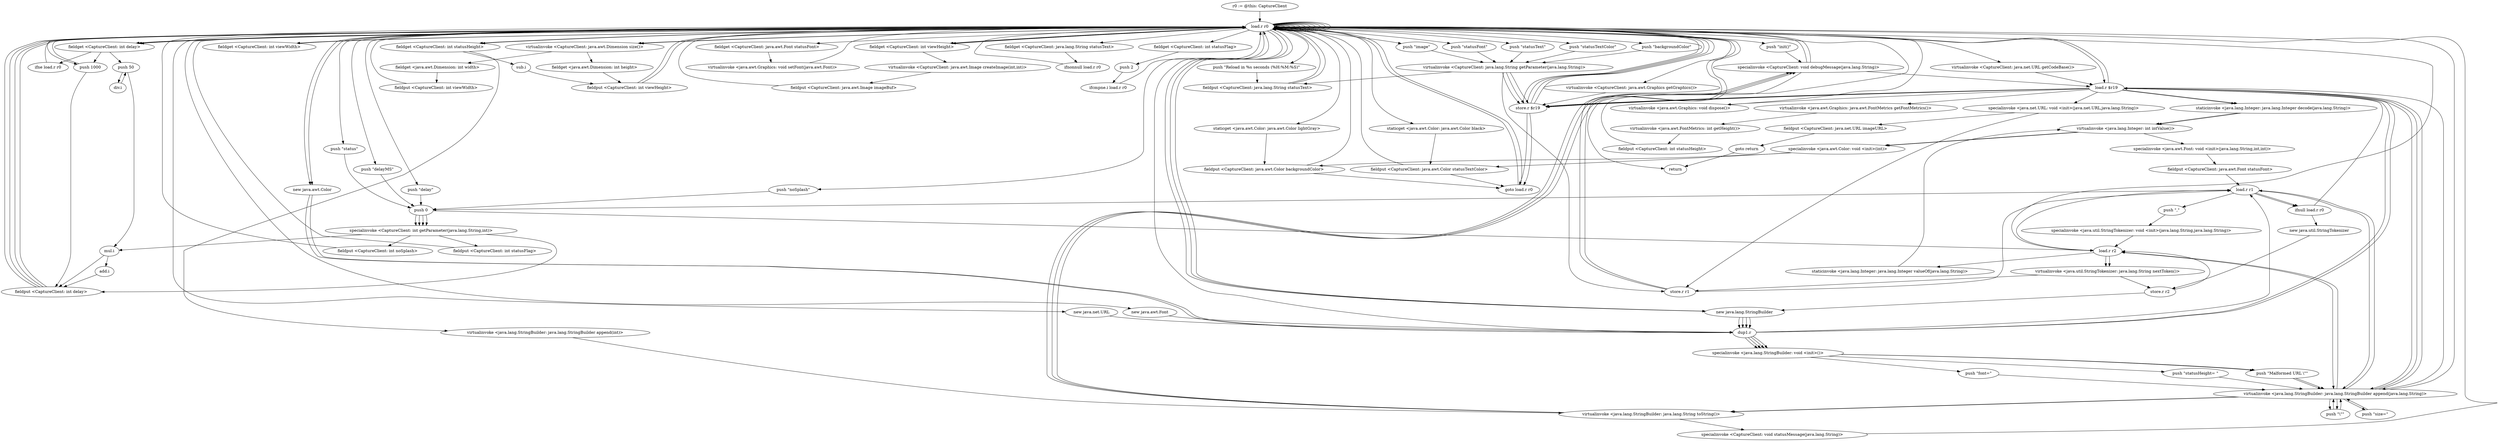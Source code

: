 digraph "" {
    "r0 := @this: CaptureClient"
    "load.r r0"
    "r0 := @this: CaptureClient"->"load.r r0";
    "push \"init()\""
    "load.r r0"->"push \"init()\"";
    "specialinvoke <CaptureClient: void debugMessage(java.lang.String)>"
    "push \"init()\""->"specialinvoke <CaptureClient: void debugMessage(java.lang.String)>";
    "specialinvoke <CaptureClient: void debugMessage(java.lang.String)>"->"load.r r0";
    "load.r r0"->"load.r r0";
    "push \"noSplash\""
    "load.r r0"->"push \"noSplash\"";
    "push 0"
    "push \"noSplash\""->"push 0";
    "specialinvoke <CaptureClient: int getParameter(java.lang.String,int)>"
    "push 0"->"specialinvoke <CaptureClient: int getParameter(java.lang.String,int)>";
    "fieldput <CaptureClient: int noSplash>"
    "specialinvoke <CaptureClient: int getParameter(java.lang.String,int)>"->"fieldput <CaptureClient: int noSplash>";
    "fieldput <CaptureClient: int noSplash>"->"load.r r0";
    "load.r r0"->"load.r r0";
    "push \"status\""
    "load.r r0"->"push \"status\"";
    "push \"status\""->"push 0";
    "push 0"->"specialinvoke <CaptureClient: int getParameter(java.lang.String,int)>";
    "fieldput <CaptureClient: int statusFlag>"
    "specialinvoke <CaptureClient: int getParameter(java.lang.String,int)>"->"fieldput <CaptureClient: int statusFlag>";
    "fieldput <CaptureClient: int statusFlag>"->"load.r r0";
    "load.r r0"->"load.r r0";
    "push \"delayMS\""
    "load.r r0"->"push \"delayMS\"";
    "push \"delayMS\""->"push 0";
    "push 0"->"specialinvoke <CaptureClient: int getParameter(java.lang.String,int)>";
    "fieldput <CaptureClient: int delay>"
    "specialinvoke <CaptureClient: int getParameter(java.lang.String,int)>"->"fieldput <CaptureClient: int delay>";
    "fieldput <CaptureClient: int delay>"->"load.r r0";
    "load.r r0"->"load.r r0";
    "fieldget <CaptureClient: int delay>"
    "load.r r0"->"fieldget <CaptureClient: int delay>";
    "push 1000"
    "fieldget <CaptureClient: int delay>"->"push 1000";
    "push 1000"->"load.r r0";
    "push \"delay\""
    "load.r r0"->"push \"delay\"";
    "push \"delay\""->"push 0";
    "push 0"->"specialinvoke <CaptureClient: int getParameter(java.lang.String,int)>";
    "mul.i"
    "specialinvoke <CaptureClient: int getParameter(java.lang.String,int)>"->"mul.i";
    "add.i"
    "mul.i"->"add.i";
    "add.i"->"fieldput <CaptureClient: int delay>";
    "fieldput <CaptureClient: int delay>"->"load.r r0";
    "load.r r0"->"fieldget <CaptureClient: int delay>";
    "ifne load.r r0"
    "fieldget <CaptureClient: int delay>"->"ifne load.r r0";
    "ifne load.r r0"->"load.r r0";
    "load.r r0"->"push 1000";
    "push 1000"->"fieldput <CaptureClient: int delay>";
    "fieldput <CaptureClient: int delay>"->"load.r r0";
    "load.r r0"->"load.r r0";
    "load.r r0"->"fieldget <CaptureClient: int delay>";
    "push 50"
    "fieldget <CaptureClient: int delay>"->"push 50";
    "div.i"
    "push 50"->"div.i";
    "div.i"->"push 50";
    "push 50"->"mul.i";
    "mul.i"->"fieldput <CaptureClient: int delay>";
    "fieldput <CaptureClient: int delay>"->"load.r r0";
    "load.r r0"->"load.r r0";
    "virtualinvoke <CaptureClient: java.awt.Dimension size()>"
    "load.r r0"->"virtualinvoke <CaptureClient: java.awt.Dimension size()>";
    "fieldget <java.awt.Dimension: int width>"
    "virtualinvoke <CaptureClient: java.awt.Dimension size()>"->"fieldget <java.awt.Dimension: int width>";
    "fieldput <CaptureClient: int viewWidth>"
    "fieldget <java.awt.Dimension: int width>"->"fieldput <CaptureClient: int viewWidth>";
    "fieldput <CaptureClient: int viewWidth>"->"load.r r0";
    "load.r r0"->"load.r r0";
    "load.r r0"->"virtualinvoke <CaptureClient: java.awt.Dimension size()>";
    "fieldget <java.awt.Dimension: int height>"
    "virtualinvoke <CaptureClient: java.awt.Dimension size()>"->"fieldget <java.awt.Dimension: int height>";
    "fieldput <CaptureClient: int viewHeight>"
    "fieldget <java.awt.Dimension: int height>"->"fieldput <CaptureClient: int viewHeight>";
    "fieldput <CaptureClient: int viewHeight>"->"load.r r0";
    "load.r r0"->"load.r r0";
    "load.r r0"->"load.r r0";
    "fieldget <CaptureClient: int viewWidth>"
    "load.r r0"->"fieldget <CaptureClient: int viewWidth>";
    "fieldget <CaptureClient: int viewWidth>"->"load.r r0";
    "fieldget <CaptureClient: int viewHeight>"
    "load.r r0"->"fieldget <CaptureClient: int viewHeight>";
    "virtualinvoke <CaptureClient: java.awt.Image createImage(int,int)>"
    "fieldget <CaptureClient: int viewHeight>"->"virtualinvoke <CaptureClient: java.awt.Image createImage(int,int)>";
    "fieldput <CaptureClient: java.awt.Image imageBuf>"
    "virtualinvoke <CaptureClient: java.awt.Image createImage(int,int)>"->"fieldput <CaptureClient: java.awt.Image imageBuf>";
    "fieldput <CaptureClient: java.awt.Image imageBuf>"->"load.r r0";
    "fieldget <CaptureClient: int statusFlag>"
    "load.r r0"->"fieldget <CaptureClient: int statusFlag>";
    "push 2"
    "fieldget <CaptureClient: int statusFlag>"->"push 2";
    "ifcmpne.i load.r r0"
    "push 2"->"ifcmpne.i load.r r0";
    "ifcmpne.i load.r r0"->"load.r r0";
    "virtualinvoke <CaptureClient: java.awt.Graphics getGraphics()>"
    "load.r r0"->"virtualinvoke <CaptureClient: java.awt.Graphics getGraphics()>";
    "store.r $r19"
    "virtualinvoke <CaptureClient: java.awt.Graphics getGraphics()>"->"store.r $r19";
    "store.r $r19"->"load.r r0";
    "push \"statusFont\""
    "load.r r0"->"push \"statusFont\"";
    "virtualinvoke <CaptureClient: java.lang.String getParameter(java.lang.String)>"
    "push \"statusFont\""->"virtualinvoke <CaptureClient: java.lang.String getParameter(java.lang.String)>";
    "store.r r1"
    "virtualinvoke <CaptureClient: java.lang.String getParameter(java.lang.String)>"->"store.r r1";
    "load.r r1"
    "store.r r1"->"load.r r1";
    "ifnull load.r r0"
    "load.r r1"->"ifnull load.r r0";
    "new java.util.StringTokenizer"
    "ifnull load.r r0"->"new java.util.StringTokenizer";
    "store.r r2"
    "new java.util.StringTokenizer"->"store.r r2";
    "load.r r2"
    "store.r r2"->"load.r r2";
    "load.r r2"->"load.r r1";
    "push \",\""
    "load.r r1"->"push \",\"";
    "specialinvoke <java.util.StringTokenizer: void <init>(java.lang.String,java.lang.String)>"
    "push \",\""->"specialinvoke <java.util.StringTokenizer: void <init>(java.lang.String,java.lang.String)>";
    "specialinvoke <java.util.StringTokenizer: void <init>(java.lang.String,java.lang.String)>"->"load.r r2";
    "virtualinvoke <java.util.StringTokenizer: java.lang.String nextToken()>"
    "load.r r2"->"virtualinvoke <java.util.StringTokenizer: java.lang.String nextToken()>";
    "virtualinvoke <java.util.StringTokenizer: java.lang.String nextToken()>"->"store.r r1";
    "store.r r1"->"load.r r0";
    "load.r r0"->"load.r r2";
    "load.r r2"->"virtualinvoke <java.util.StringTokenizer: java.lang.String nextToken()>";
    "virtualinvoke <java.util.StringTokenizer: java.lang.String nextToken()>"->"store.r r2";
    "new java.lang.StringBuilder"
    "store.r r2"->"new java.lang.StringBuilder";
    "dup1.r"
    "new java.lang.StringBuilder"->"dup1.r";
    "specialinvoke <java.lang.StringBuilder: void <init>()>"
    "dup1.r"->"specialinvoke <java.lang.StringBuilder: void <init>()>";
    "push \"font=\""
    "specialinvoke <java.lang.StringBuilder: void <init>()>"->"push \"font=\"";
    "virtualinvoke <java.lang.StringBuilder: java.lang.StringBuilder append(java.lang.String)>"
    "push \"font=\""->"virtualinvoke <java.lang.StringBuilder: java.lang.StringBuilder append(java.lang.String)>";
    "virtualinvoke <java.lang.StringBuilder: java.lang.StringBuilder append(java.lang.String)>"->"load.r r1";
    "load.r r1"->"virtualinvoke <java.lang.StringBuilder: java.lang.StringBuilder append(java.lang.String)>";
    "push \"size=\""
    "virtualinvoke <java.lang.StringBuilder: java.lang.StringBuilder append(java.lang.String)>"->"push \"size=\"";
    "push \"size=\""->"virtualinvoke <java.lang.StringBuilder: java.lang.StringBuilder append(java.lang.String)>";
    "virtualinvoke <java.lang.StringBuilder: java.lang.StringBuilder append(java.lang.String)>"->"load.r r2";
    "load.r r2"->"virtualinvoke <java.lang.StringBuilder: java.lang.StringBuilder append(java.lang.String)>";
    "virtualinvoke <java.lang.StringBuilder: java.lang.String toString()>"
    "virtualinvoke <java.lang.StringBuilder: java.lang.StringBuilder append(java.lang.String)>"->"virtualinvoke <java.lang.StringBuilder: java.lang.String toString()>";
    "virtualinvoke <java.lang.StringBuilder: java.lang.String toString()>"->"specialinvoke <CaptureClient: void debugMessage(java.lang.String)>";
    "specialinvoke <CaptureClient: void debugMessage(java.lang.String)>"->"load.r r0";
    "new java.awt.Font"
    "load.r r0"->"new java.awt.Font";
    "new java.awt.Font"->"dup1.r";
    "dup1.r"->"load.r r1";
    "load.r r1"->"push 0";
    "push 0"->"load.r r2";
    "staticinvoke <java.lang.Integer: java.lang.Integer valueOf(java.lang.String)>"
    "load.r r2"->"staticinvoke <java.lang.Integer: java.lang.Integer valueOf(java.lang.String)>";
    "virtualinvoke <java.lang.Integer: int intValue()>"
    "staticinvoke <java.lang.Integer: java.lang.Integer valueOf(java.lang.String)>"->"virtualinvoke <java.lang.Integer: int intValue()>";
    "specialinvoke <java.awt.Font: void <init>(java.lang.String,int,int)>"
    "virtualinvoke <java.lang.Integer: int intValue()>"->"specialinvoke <java.awt.Font: void <init>(java.lang.String,int,int)>";
    "fieldput <CaptureClient: java.awt.Font statusFont>"
    "specialinvoke <java.awt.Font: void <init>(java.lang.String,int,int)>"->"fieldput <CaptureClient: java.awt.Font statusFont>";
    "fieldput <CaptureClient: java.awt.Font statusFont>"->"load.r r1";
    "load.r r1"->"ifnull load.r r0";
    "load.r $r19"
    "ifnull load.r r0"->"load.r $r19";
    "load.r $r19"->"load.r r0";
    "fieldget <CaptureClient: java.awt.Font statusFont>"
    "load.r r0"->"fieldget <CaptureClient: java.awt.Font statusFont>";
    "virtualinvoke <java.awt.Graphics: void setFont(java.awt.Font)>"
    "fieldget <CaptureClient: java.awt.Font statusFont>"->"virtualinvoke <java.awt.Graphics: void setFont(java.awt.Font)>";
    "virtualinvoke <java.awt.Graphics: void setFont(java.awt.Font)>"->"load.r r0";
    "load.r r0"->"load.r $r19";
    "virtualinvoke <java.awt.Graphics: java.awt.FontMetrics getFontMetrics()>"
    "load.r $r19"->"virtualinvoke <java.awt.Graphics: java.awt.FontMetrics getFontMetrics()>";
    "virtualinvoke <java.awt.FontMetrics: int getHeight()>"
    "virtualinvoke <java.awt.Graphics: java.awt.FontMetrics getFontMetrics()>"->"virtualinvoke <java.awt.FontMetrics: int getHeight()>";
    "fieldput <CaptureClient: int statusHeight>"
    "virtualinvoke <java.awt.FontMetrics: int getHeight()>"->"fieldput <CaptureClient: int statusHeight>";
    "fieldput <CaptureClient: int statusHeight>"->"load.r r0";
    "load.r r0"->"load.r r0";
    "load.r r0"->"fieldget <CaptureClient: int viewHeight>";
    "fieldget <CaptureClient: int viewHeight>"->"load.r r0";
    "fieldget <CaptureClient: int statusHeight>"
    "load.r r0"->"fieldget <CaptureClient: int statusHeight>";
    "sub.i"
    "fieldget <CaptureClient: int statusHeight>"->"sub.i";
    "sub.i"->"fieldput <CaptureClient: int viewHeight>";
    "fieldput <CaptureClient: int viewHeight>"->"load.r r0";
    "load.r r0"->"new java.lang.StringBuilder";
    "new java.lang.StringBuilder"->"dup1.r";
    "dup1.r"->"specialinvoke <java.lang.StringBuilder: void <init>()>";
    "push \"statusHeight= \""
    "specialinvoke <java.lang.StringBuilder: void <init>()>"->"push \"statusHeight= \"";
    "push \"statusHeight= \""->"virtualinvoke <java.lang.StringBuilder: java.lang.StringBuilder append(java.lang.String)>";
    "virtualinvoke <java.lang.StringBuilder: java.lang.StringBuilder append(java.lang.String)>"->"load.r r0";
    "load.r r0"->"fieldget <CaptureClient: int statusHeight>";
    "virtualinvoke <java.lang.StringBuilder: java.lang.StringBuilder append(int)>"
    "fieldget <CaptureClient: int statusHeight>"->"virtualinvoke <java.lang.StringBuilder: java.lang.StringBuilder append(int)>";
    "virtualinvoke <java.lang.StringBuilder: java.lang.StringBuilder append(int)>"->"virtualinvoke <java.lang.StringBuilder: java.lang.String toString()>";
    "virtualinvoke <java.lang.StringBuilder: java.lang.String toString()>"->"specialinvoke <CaptureClient: void debugMessage(java.lang.String)>";
    "specialinvoke <CaptureClient: void debugMessage(java.lang.String)>"->"load.r $r19";
    "virtualinvoke <java.awt.Graphics: void dispose()>"
    "load.r $r19"->"virtualinvoke <java.awt.Graphics: void dispose()>";
    "virtualinvoke <java.awt.Graphics: void dispose()>"->"load.r r0";
    "load.r r0"->"load.r r0";
    "push \"statusText\""
    "load.r r0"->"push \"statusText\"";
    "push \"statusText\""->"virtualinvoke <CaptureClient: java.lang.String getParameter(java.lang.String)>";
    "fieldput <CaptureClient: java.lang.String statusText>"
    "virtualinvoke <CaptureClient: java.lang.String getParameter(java.lang.String)>"->"fieldput <CaptureClient: java.lang.String statusText>";
    "fieldput <CaptureClient: java.lang.String statusText>"->"load.r r0";
    "fieldget <CaptureClient: java.lang.String statusText>"
    "load.r r0"->"fieldget <CaptureClient: java.lang.String statusText>";
    "ifnonnull load.r r0"
    "fieldget <CaptureClient: java.lang.String statusText>"->"ifnonnull load.r r0";
    "ifnonnull load.r r0"->"load.r r0";
    "push \"Reload in %s seconds (%H:%M:%S)\""
    "load.r r0"->"push \"Reload in %s seconds (%H:%M:%S)\"";
    "push \"Reload in %s seconds (%H:%M:%S)\""->"fieldput <CaptureClient: java.lang.String statusText>";
    "fieldput <CaptureClient: java.lang.String statusText>"->"load.r r0";
    "staticget <java.awt.Color: java.awt.Color black>"
    "load.r r0"->"staticget <java.awt.Color: java.awt.Color black>";
    "fieldput <CaptureClient: java.awt.Color statusTextColor>"
    "staticget <java.awt.Color: java.awt.Color black>"->"fieldput <CaptureClient: java.awt.Color statusTextColor>";
    "fieldput <CaptureClient: java.awt.Color statusTextColor>"->"load.r r0";
    "push \"statusTextColor\""
    "load.r r0"->"push \"statusTextColor\"";
    "push \"statusTextColor\""->"virtualinvoke <CaptureClient: java.lang.String getParameter(java.lang.String)>";
    "virtualinvoke <CaptureClient: java.lang.String getParameter(java.lang.String)>"->"store.r $r19";
    "store.r $r19"->"load.r r0";
    "new java.awt.Color"
    "load.r r0"->"new java.awt.Color";
    "new java.awt.Color"->"dup1.r";
    "dup1.r"->"load.r $r19";
    "load.r $r19"->"store.r $r19";
    "goto load.r r0"
    "store.r $r19"->"goto load.r r0";
    "goto load.r r0"->"load.r r0";
    "staticget <java.awt.Color: java.awt.Color lightGray>"
    "load.r r0"->"staticget <java.awt.Color: java.awt.Color lightGray>";
    "fieldput <CaptureClient: java.awt.Color backgroundColor>"
    "staticget <java.awt.Color: java.awt.Color lightGray>"->"fieldput <CaptureClient: java.awt.Color backgroundColor>";
    "fieldput <CaptureClient: java.awt.Color backgroundColor>"->"load.r r0";
    "push \"backgroundColor\""
    "load.r r0"->"push \"backgroundColor\"";
    "push \"backgroundColor\""->"virtualinvoke <CaptureClient: java.lang.String getParameter(java.lang.String)>";
    "virtualinvoke <CaptureClient: java.lang.String getParameter(java.lang.String)>"->"store.r $r19";
    "store.r $r19"->"load.r r0";
    "load.r r0"->"new java.awt.Color";
    "new java.awt.Color"->"dup1.r";
    "dup1.r"->"load.r $r19";
    "load.r $r19"->"store.r $r19";
    "store.r $r19"->"goto load.r r0";
    "goto load.r r0"->"load.r r0";
    "push \"image\""
    "load.r r0"->"push \"image\"";
    "push \"image\""->"virtualinvoke <CaptureClient: java.lang.String getParameter(java.lang.String)>";
    "virtualinvoke <CaptureClient: java.lang.String getParameter(java.lang.String)>"->"store.r $r19";
    "store.r $r19"->"load.r r0";
    "new java.net.URL"
    "load.r r0"->"new java.net.URL";
    "new java.net.URL"->"dup1.r";
    "dup1.r"->"load.r r0";
    "virtualinvoke <CaptureClient: java.net.URL getCodeBase()>"
    "load.r r0"->"virtualinvoke <CaptureClient: java.net.URL getCodeBase()>";
    "virtualinvoke <CaptureClient: java.net.URL getCodeBase()>"->"load.r $r19";
    "specialinvoke <java.net.URL: void <init>(java.net.URL,java.lang.String)>"
    "load.r $r19"->"specialinvoke <java.net.URL: void <init>(java.net.URL,java.lang.String)>";
    "fieldput <CaptureClient: java.net.URL imageURL>"
    "specialinvoke <java.net.URL: void <init>(java.net.URL,java.lang.String)>"->"fieldput <CaptureClient: java.net.URL imageURL>";
    "goto return"
    "fieldput <CaptureClient: java.net.URL imageURL>"->"goto return";
    "return"
    "goto return"->"return";
    "specialinvoke <java.net.URL: void <init>(java.net.URL,java.lang.String)>"->"store.r r1";
    "store.r r1"->"load.r r0";
    "load.r r0"->"new java.lang.StringBuilder";
    "new java.lang.StringBuilder"->"dup1.r";
    "dup1.r"->"specialinvoke <java.lang.StringBuilder: void <init>()>";
    "push \"Malformed URL \\\"\""
    "specialinvoke <java.lang.StringBuilder: void <init>()>"->"push \"Malformed URL \\\"\"";
    "push \"Malformed URL \\\"\""->"virtualinvoke <java.lang.StringBuilder: java.lang.StringBuilder append(java.lang.String)>";
    "virtualinvoke <java.lang.StringBuilder: java.lang.StringBuilder append(java.lang.String)>"->"load.r $r19";
    "load.r $r19"->"virtualinvoke <java.lang.StringBuilder: java.lang.StringBuilder append(java.lang.String)>";
    "push \"\\\"\""
    "virtualinvoke <java.lang.StringBuilder: java.lang.StringBuilder append(java.lang.String)>"->"push \"\\\"\"";
    "push \"\\\"\""->"virtualinvoke <java.lang.StringBuilder: java.lang.StringBuilder append(java.lang.String)>";
    "virtualinvoke <java.lang.StringBuilder: java.lang.StringBuilder append(java.lang.String)>"->"virtualinvoke <java.lang.StringBuilder: java.lang.String toString()>";
    "specialinvoke <CaptureClient: void statusMessage(java.lang.String)>"
    "virtualinvoke <java.lang.StringBuilder: java.lang.String toString()>"->"specialinvoke <CaptureClient: void statusMessage(java.lang.String)>";
    "specialinvoke <CaptureClient: void statusMessage(java.lang.String)>"->"load.r r0";
    "load.r r0"->"new java.lang.StringBuilder";
    "new java.lang.StringBuilder"->"dup1.r";
    "dup1.r"->"specialinvoke <java.lang.StringBuilder: void <init>()>";
    "specialinvoke <java.lang.StringBuilder: void <init>()>"->"push \"Malformed URL \\\"\"";
    "push \"Malformed URL \\\"\""->"virtualinvoke <java.lang.StringBuilder: java.lang.StringBuilder append(java.lang.String)>";
    "virtualinvoke <java.lang.StringBuilder: java.lang.StringBuilder append(java.lang.String)>"->"load.r $r19";
    "load.r $r19"->"virtualinvoke <java.lang.StringBuilder: java.lang.StringBuilder append(java.lang.String)>";
    "virtualinvoke <java.lang.StringBuilder: java.lang.StringBuilder append(java.lang.String)>"->"push \"\\\"\"";
    "push \"\\\"\""->"virtualinvoke <java.lang.StringBuilder: java.lang.StringBuilder append(java.lang.String)>";
    "virtualinvoke <java.lang.StringBuilder: java.lang.StringBuilder append(java.lang.String)>"->"virtualinvoke <java.lang.StringBuilder: java.lang.String toString()>";
    "virtualinvoke <java.lang.StringBuilder: java.lang.String toString()>"->"specialinvoke <CaptureClient: void debugMessage(java.lang.String)>";
    "specialinvoke <CaptureClient: void debugMessage(java.lang.String)>"->"return";
    "load.r $r19"->"store.r $r19";
    "staticinvoke <java.lang.Integer: java.lang.Integer decode(java.lang.String)>"
    "load.r $r19"->"staticinvoke <java.lang.Integer: java.lang.Integer decode(java.lang.String)>";
    "staticinvoke <java.lang.Integer: java.lang.Integer decode(java.lang.String)>"->"virtualinvoke <java.lang.Integer: int intValue()>";
    "specialinvoke <java.awt.Color: void <init>(int)>"
    "virtualinvoke <java.lang.Integer: int intValue()>"->"specialinvoke <java.awt.Color: void <init>(int)>";
    "specialinvoke <java.awt.Color: void <init>(int)>"->"fieldput <CaptureClient: java.awt.Color backgroundColor>";
    "fieldput <CaptureClient: java.awt.Color backgroundColor>"->"goto load.r r0";
    "load.r $r19"->"store.r $r19";
    "load.r $r19"->"staticinvoke <java.lang.Integer: java.lang.Integer decode(java.lang.String)>";
    "staticinvoke <java.lang.Integer: java.lang.Integer decode(java.lang.String)>"->"virtualinvoke <java.lang.Integer: int intValue()>";
    "virtualinvoke <java.lang.Integer: int intValue()>"->"specialinvoke <java.awt.Color: void <init>(int)>";
    "specialinvoke <java.awt.Color: void <init>(int)>"->"fieldput <CaptureClient: java.awt.Color statusTextColor>";
    "fieldput <CaptureClient: java.awt.Color statusTextColor>"->"goto load.r r0";
}
